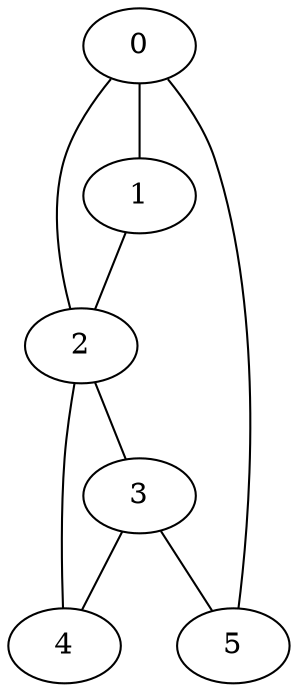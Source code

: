 strict graph g {
	0 -- 2;
	0 -- 1;
	0 -- 5;
	1 -- 0;
	1 -- 2;
	2 -- 0;
	2 -- 1;
	2 -- 3;
	2 -- 4;
	3 -- 5;
	3 -- 4;
	3 -- 2;
	4 -- 3;
	4 -- 2;
	5 -- 3;
	5 -- 0;
}